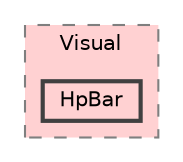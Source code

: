 digraph "C:/Users/PC/Documents/GitHub/Witch-Pack/WitchPack/Assets/Scripts/Visual/HpBar"
{
 // LATEX_PDF_SIZE
  bgcolor="transparent";
  edge [fontname=Helvetica,fontsize=10,labelfontname=Helvetica,labelfontsize=10];
  node [fontname=Helvetica,fontsize=10,shape=box,height=0.2,width=0.4];
  compound=true
  subgraph clusterdir_ac54ae7afe959cc57d0d531be4e1e03f {
    graph [ bgcolor="#ffd1d2", pencolor="grey50", label="Visual", fontname=Helvetica,fontsize=10 style="filled,dashed", URL="dir_ac54ae7afe959cc57d0d531be4e1e03f.html",tooltip=""]
  dir_b558afb9952ac168ac6f6d48fbc31b70 [label="HpBar", fillcolor="#ffd1d2", color="grey25", style="filled,bold", URL="dir_b558afb9952ac168ac6f6d48fbc31b70.html",tooltip=""];
  }
}
